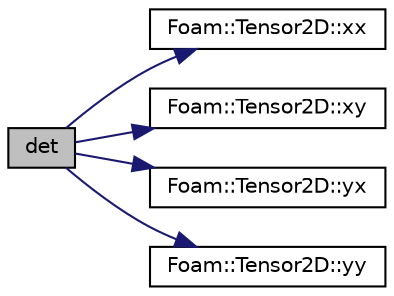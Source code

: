 digraph "det"
{
  bgcolor="transparent";
  edge [fontname="Helvetica",fontsize="10",labelfontname="Helvetica",labelfontsize="10"];
  node [fontname="Helvetica",fontsize="10",shape=record];
  rankdir="LR";
  Node141822 [label="det",height=0.2,width=0.4,color="black", fillcolor="grey75", style="filled", fontcolor="black"];
  Node141822 -> Node141823 [color="midnightblue",fontsize="10",style="solid",fontname="Helvetica"];
  Node141823 [label="Foam::Tensor2D::xx",height=0.2,width=0.4,color="black",URL="$a29701.html#a1b97c7c1ed81b4fb23da8dcb71a8cd2a"];
  Node141822 -> Node141824 [color="midnightblue",fontsize="10",style="solid",fontname="Helvetica"];
  Node141824 [label="Foam::Tensor2D::xy",height=0.2,width=0.4,color="black",URL="$a29701.html#aab470ae2a5eeac8c33a7b6abac6b39b3"];
  Node141822 -> Node141825 [color="midnightblue",fontsize="10",style="solid",fontname="Helvetica"];
  Node141825 [label="Foam::Tensor2D::yx",height=0.2,width=0.4,color="black",URL="$a29701.html#a217bb42e2157c7914d7ebb0ffb730b7d"];
  Node141822 -> Node141826 [color="midnightblue",fontsize="10",style="solid",fontname="Helvetica"];
  Node141826 [label="Foam::Tensor2D::yy",height=0.2,width=0.4,color="black",URL="$a29701.html#aba9d77023a5662b9c2d3639d5de555a0"];
}
